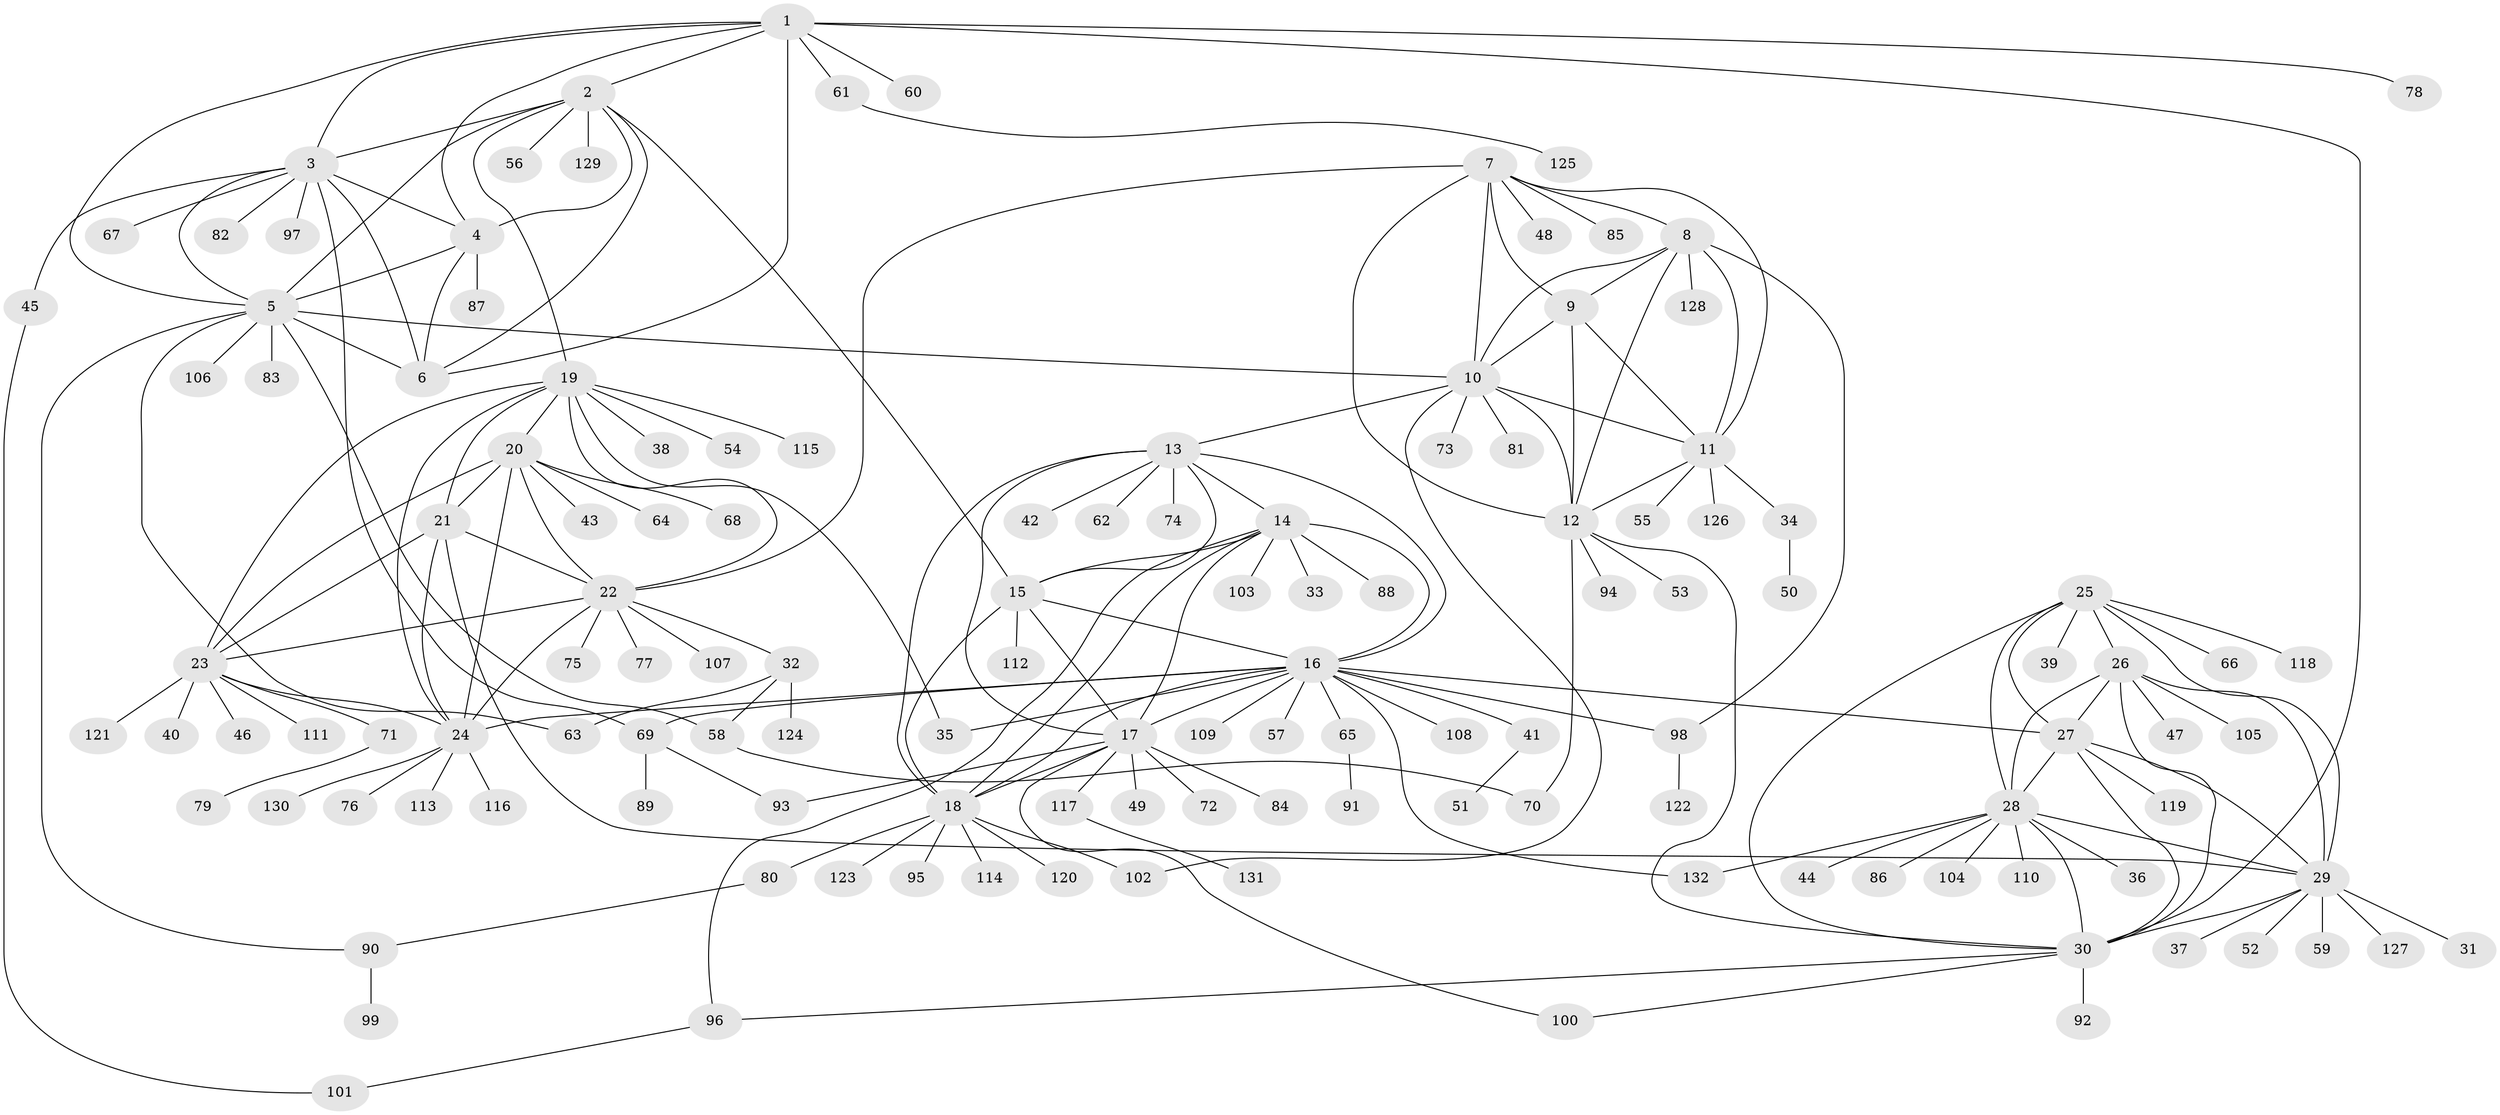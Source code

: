 // Generated by graph-tools (version 1.1) at 2025/37/03/09/25 02:37:40]
// undirected, 132 vertices, 200 edges
graph export_dot {
graph [start="1"]
  node [color=gray90,style=filled];
  1;
  2;
  3;
  4;
  5;
  6;
  7;
  8;
  9;
  10;
  11;
  12;
  13;
  14;
  15;
  16;
  17;
  18;
  19;
  20;
  21;
  22;
  23;
  24;
  25;
  26;
  27;
  28;
  29;
  30;
  31;
  32;
  33;
  34;
  35;
  36;
  37;
  38;
  39;
  40;
  41;
  42;
  43;
  44;
  45;
  46;
  47;
  48;
  49;
  50;
  51;
  52;
  53;
  54;
  55;
  56;
  57;
  58;
  59;
  60;
  61;
  62;
  63;
  64;
  65;
  66;
  67;
  68;
  69;
  70;
  71;
  72;
  73;
  74;
  75;
  76;
  77;
  78;
  79;
  80;
  81;
  82;
  83;
  84;
  85;
  86;
  87;
  88;
  89;
  90;
  91;
  92;
  93;
  94;
  95;
  96;
  97;
  98;
  99;
  100;
  101;
  102;
  103;
  104;
  105;
  106;
  107;
  108;
  109;
  110;
  111;
  112;
  113;
  114;
  115;
  116;
  117;
  118;
  119;
  120;
  121;
  122;
  123;
  124;
  125;
  126;
  127;
  128;
  129;
  130;
  131;
  132;
  1 -- 2;
  1 -- 3;
  1 -- 4;
  1 -- 5;
  1 -- 6;
  1 -- 30;
  1 -- 60;
  1 -- 61;
  1 -- 78;
  2 -- 3;
  2 -- 4;
  2 -- 5;
  2 -- 6;
  2 -- 15;
  2 -- 19;
  2 -- 56;
  2 -- 129;
  3 -- 4;
  3 -- 5;
  3 -- 6;
  3 -- 45;
  3 -- 67;
  3 -- 69;
  3 -- 82;
  3 -- 97;
  4 -- 5;
  4 -- 6;
  4 -- 87;
  5 -- 6;
  5 -- 10;
  5 -- 58;
  5 -- 63;
  5 -- 83;
  5 -- 90;
  5 -- 106;
  7 -- 8;
  7 -- 9;
  7 -- 10;
  7 -- 11;
  7 -- 12;
  7 -- 22;
  7 -- 48;
  7 -- 85;
  8 -- 9;
  8 -- 10;
  8 -- 11;
  8 -- 12;
  8 -- 98;
  8 -- 128;
  9 -- 10;
  9 -- 11;
  9 -- 12;
  10 -- 11;
  10 -- 12;
  10 -- 13;
  10 -- 73;
  10 -- 81;
  10 -- 102;
  11 -- 12;
  11 -- 34;
  11 -- 55;
  11 -- 126;
  12 -- 30;
  12 -- 53;
  12 -- 70;
  12 -- 94;
  13 -- 14;
  13 -- 15;
  13 -- 16;
  13 -- 17;
  13 -- 18;
  13 -- 42;
  13 -- 62;
  13 -- 74;
  14 -- 15;
  14 -- 16;
  14 -- 17;
  14 -- 18;
  14 -- 33;
  14 -- 88;
  14 -- 96;
  14 -- 103;
  15 -- 16;
  15 -- 17;
  15 -- 18;
  15 -- 112;
  16 -- 17;
  16 -- 18;
  16 -- 24;
  16 -- 27;
  16 -- 35;
  16 -- 41;
  16 -- 57;
  16 -- 65;
  16 -- 69;
  16 -- 98;
  16 -- 108;
  16 -- 109;
  16 -- 132;
  17 -- 18;
  17 -- 49;
  17 -- 72;
  17 -- 84;
  17 -- 93;
  17 -- 100;
  17 -- 117;
  18 -- 80;
  18 -- 95;
  18 -- 102;
  18 -- 114;
  18 -- 120;
  18 -- 123;
  19 -- 20;
  19 -- 21;
  19 -- 22;
  19 -- 23;
  19 -- 24;
  19 -- 35;
  19 -- 38;
  19 -- 54;
  19 -- 115;
  20 -- 21;
  20 -- 22;
  20 -- 23;
  20 -- 24;
  20 -- 43;
  20 -- 64;
  20 -- 68;
  21 -- 22;
  21 -- 23;
  21 -- 24;
  21 -- 29;
  22 -- 23;
  22 -- 24;
  22 -- 32;
  22 -- 75;
  22 -- 77;
  22 -- 107;
  23 -- 24;
  23 -- 40;
  23 -- 46;
  23 -- 71;
  23 -- 111;
  23 -- 121;
  24 -- 76;
  24 -- 113;
  24 -- 116;
  24 -- 130;
  25 -- 26;
  25 -- 27;
  25 -- 28;
  25 -- 29;
  25 -- 30;
  25 -- 39;
  25 -- 66;
  25 -- 118;
  26 -- 27;
  26 -- 28;
  26 -- 29;
  26 -- 30;
  26 -- 47;
  26 -- 105;
  27 -- 28;
  27 -- 29;
  27 -- 30;
  27 -- 119;
  28 -- 29;
  28 -- 30;
  28 -- 36;
  28 -- 44;
  28 -- 86;
  28 -- 104;
  28 -- 110;
  28 -- 132;
  29 -- 30;
  29 -- 31;
  29 -- 37;
  29 -- 52;
  29 -- 59;
  29 -- 127;
  30 -- 92;
  30 -- 96;
  30 -- 100;
  32 -- 58;
  32 -- 63;
  32 -- 124;
  34 -- 50;
  41 -- 51;
  45 -- 101;
  58 -- 70;
  61 -- 125;
  65 -- 91;
  69 -- 89;
  69 -- 93;
  71 -- 79;
  80 -- 90;
  90 -- 99;
  96 -- 101;
  98 -- 122;
  117 -- 131;
}
